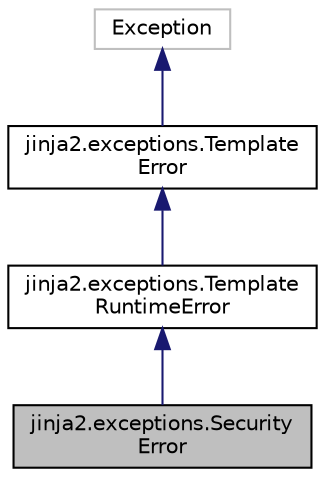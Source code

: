 digraph "jinja2.exceptions.SecurityError"
{
 // LATEX_PDF_SIZE
  edge [fontname="Helvetica",fontsize="10",labelfontname="Helvetica",labelfontsize="10"];
  node [fontname="Helvetica",fontsize="10",shape=record];
  Node1 [label="jinja2.exceptions.Security\lError",height=0.2,width=0.4,color="black", fillcolor="grey75", style="filled", fontcolor="black",tooltip=" "];
  Node2 -> Node1 [dir="back",color="midnightblue",fontsize="10",style="solid"];
  Node2 [label="jinja2.exceptions.Template\lRuntimeError",height=0.2,width=0.4,color="black", fillcolor="white", style="filled",URL="$classjinja2_1_1exceptions_1_1TemplateRuntimeError.html",tooltip=" "];
  Node3 -> Node2 [dir="back",color="midnightblue",fontsize="10",style="solid"];
  Node3 [label="jinja2.exceptions.Template\lError",height=0.2,width=0.4,color="black", fillcolor="white", style="filled",URL="$classjinja2_1_1exceptions_1_1TemplateError.html",tooltip=" "];
  Node4 -> Node3 [dir="back",color="midnightblue",fontsize="10",style="solid"];
  Node4 [label="Exception",height=0.2,width=0.4,color="grey75", fillcolor="white", style="filled",tooltip=" "];
}
